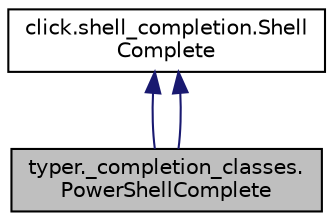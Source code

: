 digraph "typer._completion_classes.PowerShellComplete"
{
 // LATEX_PDF_SIZE
  edge [fontname="Helvetica",fontsize="10",labelfontname="Helvetica",labelfontsize="10"];
  node [fontname="Helvetica",fontsize="10",shape=record];
  Node1 [label="typer._completion_classes.\lPowerShellComplete",height=0.2,width=0.4,color="black", fillcolor="grey75", style="filled", fontcolor="black",tooltip=" "];
  Node2 -> Node1 [dir="back",color="midnightblue",fontsize="10",style="solid",fontname="Helvetica"];
  Node2 [label="click.shell_completion.Shell\lComplete",height=0.2,width=0.4,color="black", fillcolor="white", style="filled",URL="$classclick_1_1shell__completion_1_1ShellComplete.html",tooltip=" "];
  Node2 -> Node1 [dir="back",color="midnightblue",fontsize="10",style="solid",fontname="Helvetica"];
}

